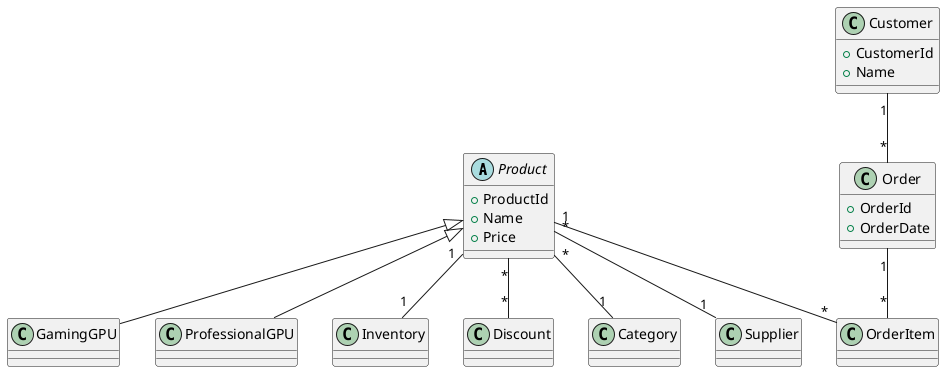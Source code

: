 @startuml

' Абстрактные классы и интерфейсы
abstract class Product {
    +ProductId
    +Name
    +Price
}

' Конкретные классы продуктов
class GamingGPU
class ProfessionalGPU

' Классы для работы с клиентами
class Customer {
    +CustomerId
    +Name
}

' Классы для работы с заказами
class Order {
    +OrderId
    +OrderDate
}

' Классы для работы со складом
class Inventory

' Классы для работы со скидками
class Discount

' Классы для работы с категориями и поставщиками
class Category
class Supplier

' Связи между классами
Product <|-- GamingGPU
Product <|-- ProfessionalGPU
Product "1" -- "1" Inventory
Product "*" -- "1" Category
Product "*" -- "1" Supplier
Product "1" -- "*" OrderItem
Product "*" -- "*" Discount

Order "1" -- "*" OrderItem
Customer "1" -- "*" Order

@enduml 